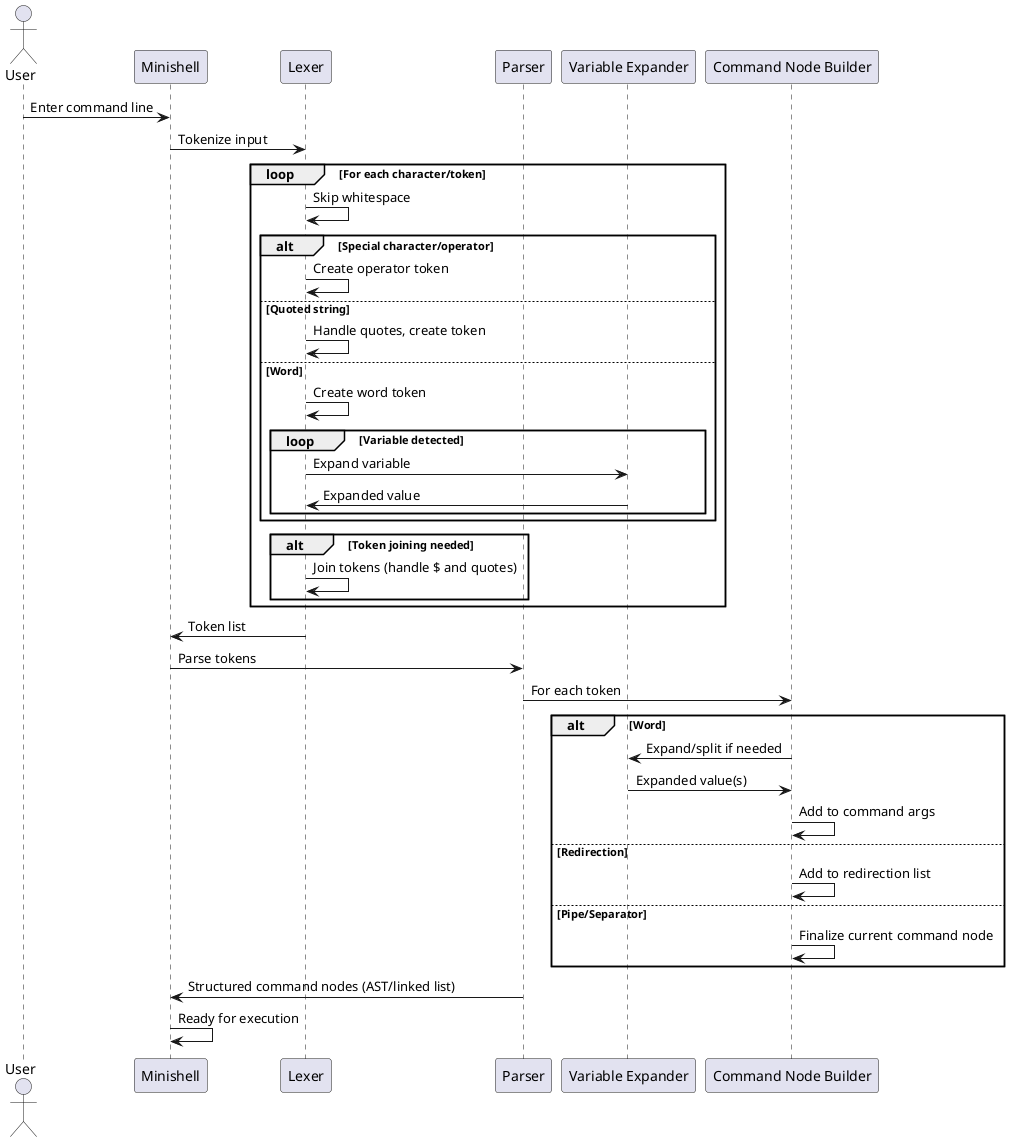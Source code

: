 @startuml Minishell_Parsing_Sequence

actor User
participant "Minishell" as Shell
participant "Lexer" as Lexer
participant "Parser" as Parser
participant "Variable Expander" as Expander
participant "Command Node Builder" as NodeBuilder

User -> Shell : Enter command line
Shell -> Lexer : Tokenize input
loop For each character/token
    Lexer -> Lexer : Skip whitespace
    alt Special character/operator
        Lexer -> Lexer : Create operator token
    else Quoted string
        Lexer -> Lexer : Handle quotes, create token
    else Word
        Lexer -> Lexer : Create word token
        loop Variable detected
            Lexer -> Expander : Expand variable
            Expander -> Lexer : Expanded value
        end
    end
    alt Token joining needed
        Lexer -> Lexer : Join tokens (handle $ and quotes)
    end
end
Lexer -> Shell : Token list
Shell -> Parser : Parse tokens
Parser -> NodeBuilder : For each token
alt Word
    NodeBuilder -> Expander : Expand/split if needed
    Expander -> NodeBuilder : Expanded value(s)
    NodeBuilder -> NodeBuilder : Add to command args
else Redirection
    NodeBuilder -> NodeBuilder : Add to redirection list
else Pipe/Separator
    NodeBuilder -> NodeBuilder : Finalize current command node
end
Parser -> Shell : Structured command nodes (AST/linked list)
Shell -> Shell : Ready for execution

@enduml
